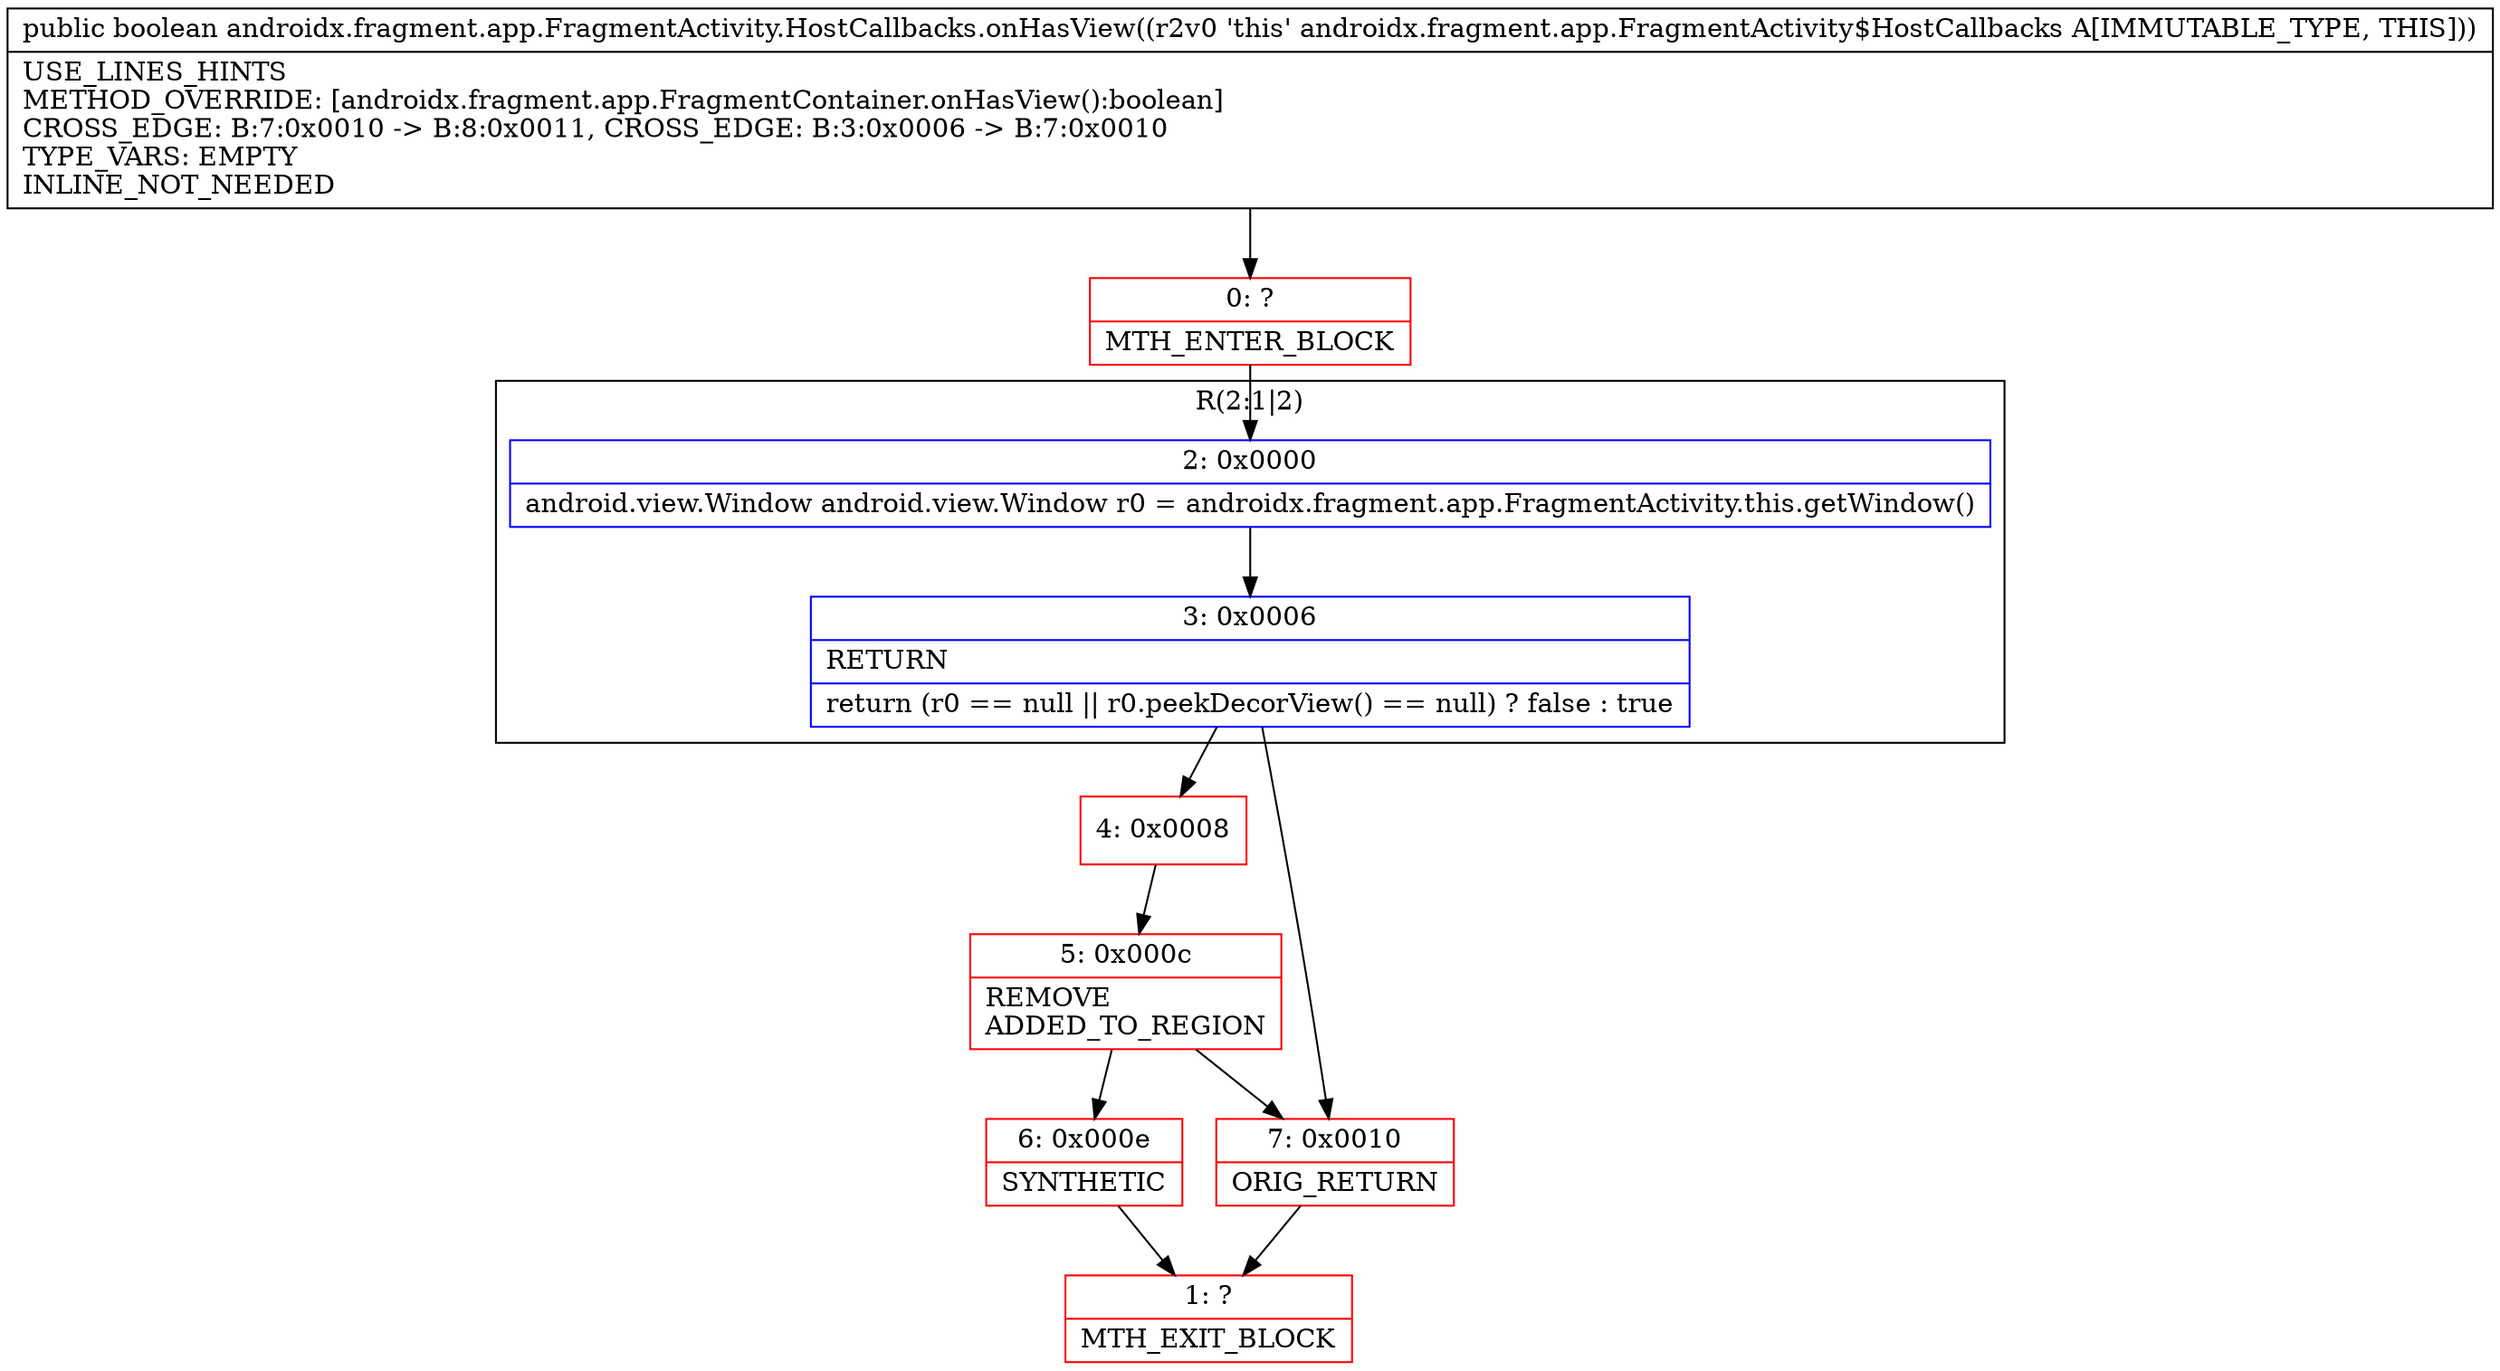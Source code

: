 digraph "CFG forandroidx.fragment.app.FragmentActivity.HostCallbacks.onHasView()Z" {
subgraph cluster_Region_1139673136 {
label = "R(2:1|2)";
node [shape=record,color=blue];
Node_2 [shape=record,label="{2\:\ 0x0000|android.view.Window android.view.Window r0 = androidx.fragment.app.FragmentActivity.this.getWindow()\l}"];
Node_3 [shape=record,label="{3\:\ 0x0006|RETURN\l|return (r0 == null \|\| r0.peekDecorView() == null) ? false : true\l}"];
}
Node_0 [shape=record,color=red,label="{0\:\ ?|MTH_ENTER_BLOCK\l}"];
Node_4 [shape=record,color=red,label="{4\:\ 0x0008}"];
Node_5 [shape=record,color=red,label="{5\:\ 0x000c|REMOVE\lADDED_TO_REGION\l}"];
Node_6 [shape=record,color=red,label="{6\:\ 0x000e|SYNTHETIC\l}"];
Node_1 [shape=record,color=red,label="{1\:\ ?|MTH_EXIT_BLOCK\l}"];
Node_7 [shape=record,color=red,label="{7\:\ 0x0010|ORIG_RETURN\l}"];
MethodNode[shape=record,label="{public boolean androidx.fragment.app.FragmentActivity.HostCallbacks.onHasView((r2v0 'this' androidx.fragment.app.FragmentActivity$HostCallbacks A[IMMUTABLE_TYPE, THIS]))  | USE_LINES_HINTS\lMETHOD_OVERRIDE: [androidx.fragment.app.FragmentContainer.onHasView():boolean]\lCROSS_EDGE: B:7:0x0010 \-\> B:8:0x0011, CROSS_EDGE: B:3:0x0006 \-\> B:7:0x0010\lTYPE_VARS: EMPTY\lINLINE_NOT_NEEDED\l}"];
MethodNode -> Node_0;Node_2 -> Node_3;
Node_3 -> Node_4;
Node_3 -> Node_7;
Node_0 -> Node_2;
Node_4 -> Node_5;
Node_5 -> Node_6;
Node_5 -> Node_7;
Node_6 -> Node_1;
Node_7 -> Node_1;
}


